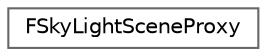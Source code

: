 digraph "Graphical Class Hierarchy"
{
 // INTERACTIVE_SVG=YES
 // LATEX_PDF_SIZE
  bgcolor="transparent";
  edge [fontname=Helvetica,fontsize=10,labelfontname=Helvetica,labelfontsize=10];
  node [fontname=Helvetica,fontsize=10,shape=box,height=0.2,width=0.4];
  rankdir="LR";
  Node0 [id="Node000000",label="FSkyLightSceneProxy",height=0.2,width=0.4,color="grey40", fillcolor="white", style="filled",URL="$db/d81/classFSkyLightSceneProxy.html",tooltip=" "];
}
